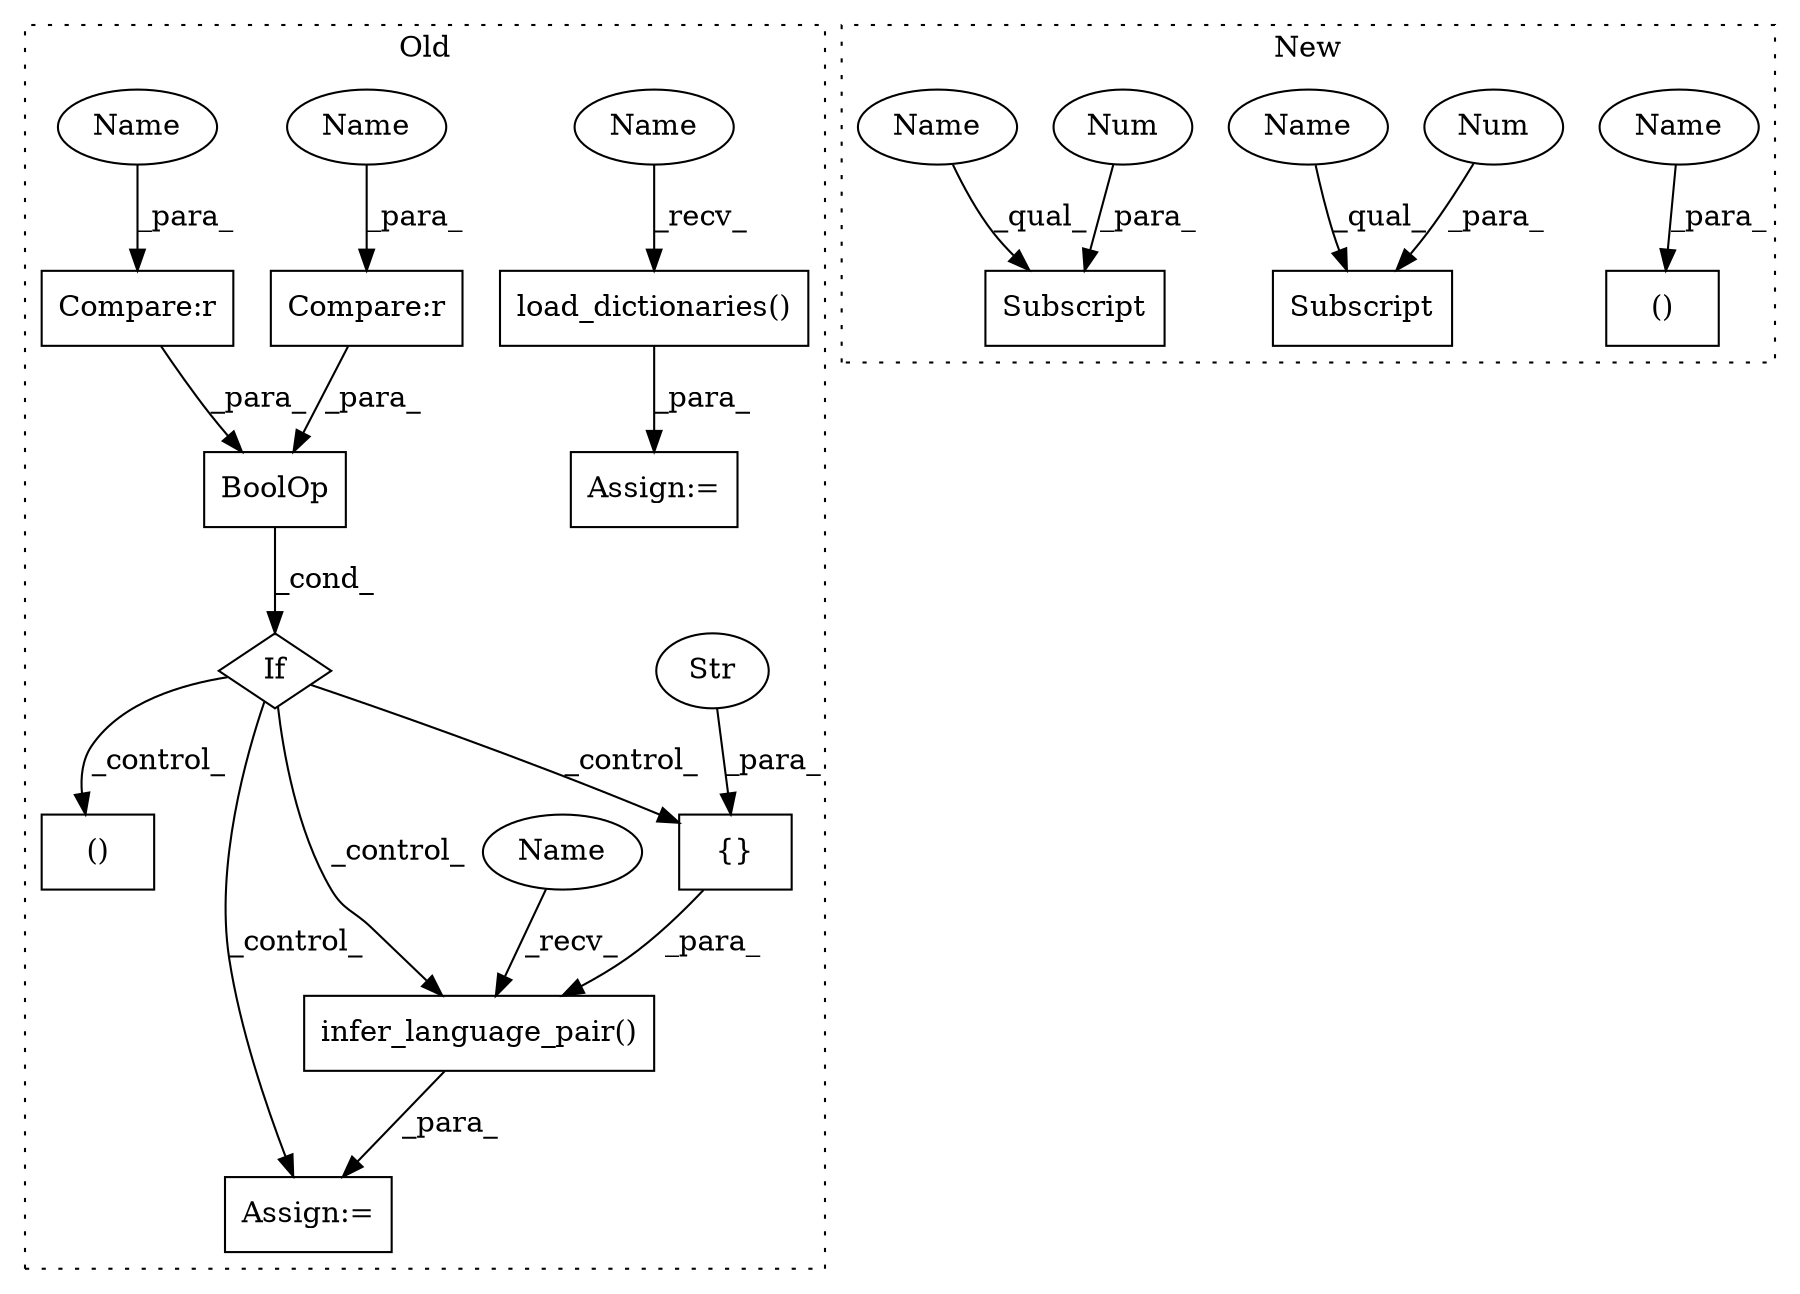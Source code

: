 digraph G {
subgraph cluster0 {
1 [label="load_dictionaries()" a="75" s="1068,1136" l="23,1" shape="box"];
3 [label="infer_language_pair()" a="75" s="997,1041" l="25,1" shape="box"];
4 [label="If" a="96" s="892" l="3" shape="diamond"];
7 [label="()" a="54" s="973" l="21" shape="box"];
8 [label="Compare:r" a="40" s="895" l="24" shape="box"];
9 [label="{}" a="59" s="1033,1040" l="1,0" shape="box"];
10 [label="Compare:r" a="40" s="923" l="24" shape="box"];
11 [label="Str" a="66" s="1034" l="6" shape="ellipse"];
12 [label="BoolOp" a="72" s="895" l="52" shape="box"];
15 [label="Assign:=" a="68" s="1055" l="13" shape="box"];
16 [label="Assign:=" a="68" s="961" l="36" shape="box"];
17 [label="Name" a="87" s="997" l="4" shape="ellipse"];
18 [label="Name" a="87" s="1068" l="4" shape="ellipse"];
19 [label="Name" a="87" s="915" l="4" shape="ellipse"];
20 [label="Name" a="87" s="943" l="4" shape="ellipse"];
label = "Old";
style="dotted";
}
subgraph cluster1 {
2 [label="Subscript" a="63" s="1088,0" l="9,0" shape="box"];
5 [label="Subscript" a="63" s="1068,0" l="9,0" shape="box"];
6 [label="()" a="54" s="963" l="12" shape="box"];
13 [label="Num" a="76" s="1095" l="1" shape="ellipse"];
14 [label="Num" a="76" s="1075" l="1" shape="ellipse"];
21 [label="Name" a="87" s="957" l="6" shape="ellipse"];
22 [label="Name" a="87" s="1068" l="6" shape="ellipse"];
23 [label="Name" a="87" s="1088" l="6" shape="ellipse"];
label = "New";
style="dotted";
}
1 -> 15 [label="_para_"];
3 -> 16 [label="_para_"];
4 -> 16 [label="_control_"];
4 -> 3 [label="_control_"];
4 -> 9 [label="_control_"];
4 -> 7 [label="_control_"];
8 -> 12 [label="_para_"];
9 -> 3 [label="_para_"];
10 -> 12 [label="_para_"];
11 -> 9 [label="_para_"];
12 -> 4 [label="_cond_"];
13 -> 2 [label="_para_"];
14 -> 5 [label="_para_"];
17 -> 3 [label="_recv_"];
18 -> 1 [label="_recv_"];
19 -> 8 [label="_para_"];
20 -> 10 [label="_para_"];
21 -> 6 [label="_para_"];
22 -> 5 [label="_qual_"];
23 -> 2 [label="_qual_"];
}